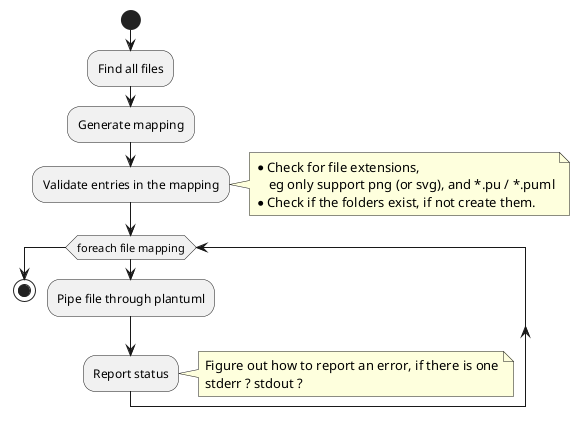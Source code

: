 @startuml File Processing
start
:Find all files;
:Generate mapping;
:Validate entries in the mapping;
note right
    * Check for file extensions, 
        eg only support png (or svg), and *.pu / *.puml
    * Check if the folders exist, if not create them.
end note
while (foreach file mapping)
    :Pipe file through plantuml;
    :Report status;
    note right
        Figure out how to report an error, if there is one
        stderr ? stdout ?
    end note
end while

stop
@enduml